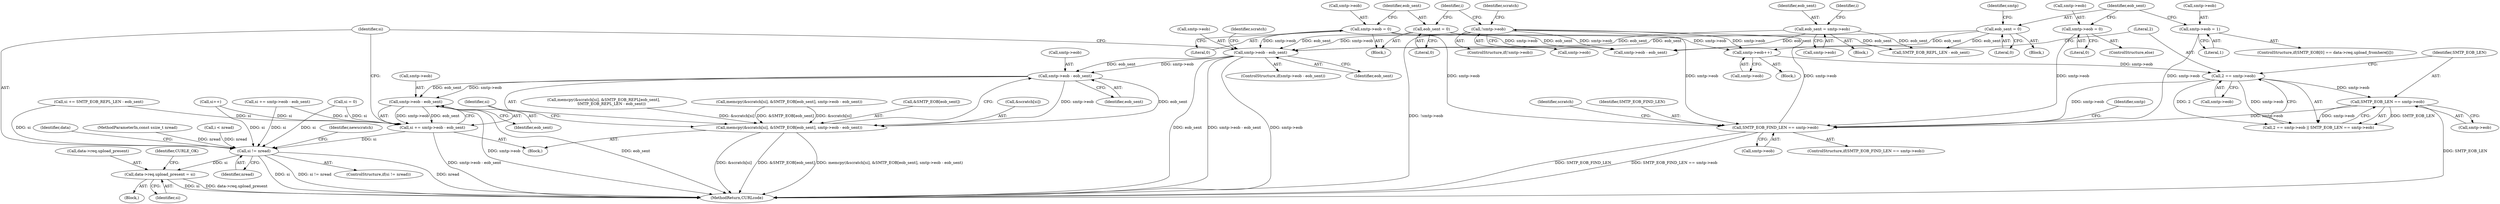 digraph "0_curl_ba1dbd78e5f1ed67c1b8d37ac89d90e5e330b628@pointer" {
"1000357" [label="(Call,smtp->eob - eob_sent)"];
"1000330" [label="(Call,smtp->eob = 0)"];
"1000340" [label="(Call,!smtp->eob)"];
"1000307" [label="(Call,SMTP_EOB_FIND_LEN == smtp->eob)"];
"1000293" [label="(Call,smtp->eob = 0)"];
"1000227" [label="(Call,2 == smtp->eob)"];
"1000221" [label="(Call,smtp->eob++)"];
"1000232" [label="(Call,SMTP_EOB_LEN == smtp->eob)"];
"1000287" [label="(Call,smtp->eob = 1)"];
"1000187" [label="(Call,eob_sent = smtp->eob)"];
"1000335" [label="(Call,eob_sent = 0)"];
"1000298" [label="(Call,eob_sent = 0)"];
"1000372" [label="(Call,smtp->eob - eob_sent)"];
"1000363" [label="(Call,memcpy(&scratch[si], &SMTP_EOB[eob_sent], smtp->eob - eob_sent))"];
"1000379" [label="(Call,smtp->eob - eob_sent)"];
"1000377" [label="(Call,si += smtp->eob - eob_sent)"];
"1000385" [label="(Call,si != nread)"];
"1000405" [label="(Call,data->req.upload_present = si)"];
"1000232" [label="(Call,SMTP_EOB_LEN == smtp->eob)"];
"1000297" [label="(Literal,0)"];
"1000416" [label="(Identifier,CURLE_OK)"];
"1000384" [label="(ControlStructure,if(si != nread))"];
"1000325" [label="(Call,si += SMTP_EOB_REPL_LEN - eob_sent)"];
"1000268" [label="(Call,si += smtp->eob - eob_sent)"];
"1000337" [label="(Literal,0)"];
"1000234" [label="(Call,smtp->eob)"];
"1000312" [label="(Block,)"];
"1000357" [label="(Call,smtp->eob - eob_sent)"];
"1000306" [label="(ControlStructure,if(SMTP_EOB_FIND_LEN == smtp->eob))"];
"1000293" [label="(Call,smtp->eob = 0)"];
"1000313" [label="(Call,memcpy(&scratch[si], &SMTP_EOB_REPL[eob_sent],\n             SMTP_EOB_REPL_LEN - eob_sent))"];
"1000253" [label="(Block,)"];
"1000221" [label="(Call,smtp->eob++)"];
"1000204" [label="(Identifier,i)"];
"1000226" [label="(Call,2 == smtp->eob || SMTP_EOB_LEN == smtp->eob)"];
"1000392" [label="(Identifier,data)"];
"1000385" [label="(Call,si != nread)"];
"1000233" [label="(Identifier,SMTP_EOB_LEN)"];
"1000405" [label="(Call,data->req.upload_present = si)"];
"1000187" [label="(Call,eob_sent = smtp->eob)"];
"1000119" [label="(Block,)"];
"1000292" [label="(ControlStructure,else)"];
"1000294" [label="(Call,smtp->eob)"];
"1000228" [label="(Literal,2)"];
"1000339" [label="(ControlStructure,if(!smtp->eob))"];
"1000356" [label="(ControlStructure,if(smtp->eob - eob_sent))"];
"1000387" [label="(Identifier,nread)"];
"1000300" [label="(Literal,0)"];
"1000330" [label="(Call,smtp->eob = 0)"];
"1000288" [label="(Call,smtp->eob)"];
"1000388" [label="(Block,)"];
"1000188" [label="(Identifier,eob_sent)"];
"1000291" [label="(Literal,1)"];
"1000373" [label="(Call,smtp->eob)"];
"1000361" [label="(Identifier,eob_sent)"];
"1000377" [label="(Call,si += smtp->eob - eob_sent)"];
"1000275" [label="(ControlStructure,if(SMTP_EOB[0] == data->req.upload_fromhere[i]))"];
"1000368" [label="(Call,&SMTP_EOB[eob_sent])"];
"1000386" [label="(Identifier,si)"];
"1000287" [label="(Call,smtp->eob = 1)"];
"1000362" [label="(Block,)"];
"1000376" [label="(Identifier,eob_sent)"];
"1000347" [label="(Call,si++)"];
"1000335" [label="(Call,eob_sent = 0)"];
"1000336" [label="(Identifier,eob_sent)"];
"1000263" [label="(Call,smtp->eob - eob_sent)"];
"1000118" [label="(MethodParameterIn,const ssize_t nread)"];
"1000342" [label="(Identifier,smtp)"];
"1000200" [label="(Call,i < nread)"];
"1000366" [label="(Identifier,scratch)"];
"1000303" [label="(Identifier,smtp)"];
"1000334" [label="(Literal,0)"];
"1000220" [label="(Block,)"];
"1000341" [label="(Call,smtp->eob)"];
"1000299" [label="(Identifier,eob_sent)"];
"1000195" [label="(Identifier,i)"];
"1000298" [label="(Call,eob_sent = 0)"];
"1000316" [label="(Identifier,scratch)"];
"1000417" [label="(MethodReturn,CURLcode)"];
"1000222" [label="(Call,smtp->eob)"];
"1000364" [label="(Call,&scratch[si])"];
"1000309" [label="(Call,smtp->eob)"];
"1000331" [label="(Call,smtp->eob)"];
"1000346" [label="(Identifier,scratch)"];
"1000227" [label="(Call,2 == smtp->eob)"];
"1000411" [label="(Identifier,si)"];
"1000379" [label="(Call,smtp->eob - eob_sent)"];
"1000358" [label="(Call,smtp->eob)"];
"1000372" [label="(Call,smtp->eob - eob_sent)"];
"1000406" [label="(Call,data->req.upload_present)"];
"1000340" [label="(Call,!smtp->eob)"];
"1000322" [label="(Call,SMTP_EOB_REPL_LEN - eob_sent)"];
"1000363" [label="(Call,memcpy(&scratch[si], &SMTP_EOB[eob_sent], smtp->eob - eob_sent))"];
"1000307" [label="(Call,SMTP_EOB_FIND_LEN == smtp->eob)"];
"1000197" [label="(Call,si = 0)"];
"1000378" [label="(Identifier,si)"];
"1000380" [label="(Call,smtp->eob)"];
"1000189" [label="(Call,smtp->eob)"];
"1000229" [label="(Call,smtp->eob)"];
"1000383" [label="(Identifier,eob_sent)"];
"1000308" [label="(Identifier,SMTP_EOB_FIND_LEN)"];
"1000254" [label="(Call,memcpy(&scratch[si], &SMTP_EOB[eob_sent], smtp->eob - eob_sent))"];
"1000414" [label="(Identifier,newscratch)"];
"1000357" -> "1000356"  [label="AST: "];
"1000357" -> "1000361"  [label="CFG: "];
"1000358" -> "1000357"  [label="AST: "];
"1000361" -> "1000357"  [label="AST: "];
"1000366" -> "1000357"  [label="CFG: "];
"1000386" -> "1000357"  [label="CFG: "];
"1000357" -> "1000417"  [label="DDG: eob_sent"];
"1000357" -> "1000417"  [label="DDG: smtp->eob - eob_sent"];
"1000357" -> "1000417"  [label="DDG: smtp->eob"];
"1000330" -> "1000357"  [label="DDG: smtp->eob"];
"1000340" -> "1000357"  [label="DDG: smtp->eob"];
"1000187" -> "1000357"  [label="DDG: eob_sent"];
"1000335" -> "1000357"  [label="DDG: eob_sent"];
"1000298" -> "1000357"  [label="DDG: eob_sent"];
"1000357" -> "1000372"  [label="DDG: smtp->eob"];
"1000357" -> "1000372"  [label="DDG: eob_sent"];
"1000330" -> "1000312"  [label="AST: "];
"1000330" -> "1000334"  [label="CFG: "];
"1000331" -> "1000330"  [label="AST: "];
"1000334" -> "1000330"  [label="AST: "];
"1000336" -> "1000330"  [label="CFG: "];
"1000330" -> "1000221"  [label="DDG: smtp->eob"];
"1000330" -> "1000263"  [label="DDG: smtp->eob"];
"1000330" -> "1000307"  [label="DDG: smtp->eob"];
"1000340" -> "1000339"  [label="AST: "];
"1000340" -> "1000341"  [label="CFG: "];
"1000341" -> "1000340"  [label="AST: "];
"1000346" -> "1000340"  [label="CFG: "];
"1000204" -> "1000340"  [label="CFG: "];
"1000340" -> "1000417"  [label="DDG: !smtp->eob"];
"1000340" -> "1000221"  [label="DDG: smtp->eob"];
"1000340" -> "1000263"  [label="DDG: smtp->eob"];
"1000340" -> "1000307"  [label="DDG: smtp->eob"];
"1000307" -> "1000340"  [label="DDG: smtp->eob"];
"1000307" -> "1000306"  [label="AST: "];
"1000307" -> "1000309"  [label="CFG: "];
"1000308" -> "1000307"  [label="AST: "];
"1000309" -> "1000307"  [label="AST: "];
"1000316" -> "1000307"  [label="CFG: "];
"1000342" -> "1000307"  [label="CFG: "];
"1000307" -> "1000417"  [label="DDG: SMTP_EOB_FIND_LEN == smtp->eob"];
"1000307" -> "1000417"  [label="DDG: SMTP_EOB_FIND_LEN"];
"1000293" -> "1000307"  [label="DDG: smtp->eob"];
"1000227" -> "1000307"  [label="DDG: smtp->eob"];
"1000232" -> "1000307"  [label="DDG: smtp->eob"];
"1000287" -> "1000307"  [label="DDG: smtp->eob"];
"1000293" -> "1000292"  [label="AST: "];
"1000293" -> "1000297"  [label="CFG: "];
"1000294" -> "1000293"  [label="AST: "];
"1000297" -> "1000293"  [label="AST: "];
"1000299" -> "1000293"  [label="CFG: "];
"1000227" -> "1000226"  [label="AST: "];
"1000227" -> "1000229"  [label="CFG: "];
"1000228" -> "1000227"  [label="AST: "];
"1000229" -> "1000227"  [label="AST: "];
"1000233" -> "1000227"  [label="CFG: "];
"1000226" -> "1000227"  [label="CFG: "];
"1000227" -> "1000226"  [label="DDG: 2"];
"1000227" -> "1000226"  [label="DDG: smtp->eob"];
"1000221" -> "1000227"  [label="DDG: smtp->eob"];
"1000227" -> "1000232"  [label="DDG: smtp->eob"];
"1000221" -> "1000220"  [label="AST: "];
"1000221" -> "1000222"  [label="CFG: "];
"1000222" -> "1000221"  [label="AST: "];
"1000228" -> "1000221"  [label="CFG: "];
"1000232" -> "1000226"  [label="AST: "];
"1000232" -> "1000234"  [label="CFG: "];
"1000233" -> "1000232"  [label="AST: "];
"1000234" -> "1000232"  [label="AST: "];
"1000226" -> "1000232"  [label="CFG: "];
"1000232" -> "1000417"  [label="DDG: SMTP_EOB_LEN"];
"1000232" -> "1000226"  [label="DDG: SMTP_EOB_LEN"];
"1000232" -> "1000226"  [label="DDG: smtp->eob"];
"1000287" -> "1000275"  [label="AST: "];
"1000287" -> "1000291"  [label="CFG: "];
"1000288" -> "1000287"  [label="AST: "];
"1000291" -> "1000287"  [label="AST: "];
"1000299" -> "1000287"  [label="CFG: "];
"1000187" -> "1000119"  [label="AST: "];
"1000187" -> "1000189"  [label="CFG: "];
"1000188" -> "1000187"  [label="AST: "];
"1000189" -> "1000187"  [label="AST: "];
"1000195" -> "1000187"  [label="CFG: "];
"1000187" -> "1000263"  [label="DDG: eob_sent"];
"1000187" -> "1000322"  [label="DDG: eob_sent"];
"1000335" -> "1000312"  [label="AST: "];
"1000335" -> "1000337"  [label="CFG: "];
"1000336" -> "1000335"  [label="AST: "];
"1000337" -> "1000335"  [label="AST: "];
"1000204" -> "1000335"  [label="CFG: "];
"1000335" -> "1000263"  [label="DDG: eob_sent"];
"1000335" -> "1000322"  [label="DDG: eob_sent"];
"1000298" -> "1000253"  [label="AST: "];
"1000298" -> "1000300"  [label="CFG: "];
"1000299" -> "1000298"  [label="AST: "];
"1000300" -> "1000298"  [label="AST: "];
"1000303" -> "1000298"  [label="CFG: "];
"1000298" -> "1000263"  [label="DDG: eob_sent"];
"1000298" -> "1000322"  [label="DDG: eob_sent"];
"1000372" -> "1000363"  [label="AST: "];
"1000372" -> "1000376"  [label="CFG: "];
"1000373" -> "1000372"  [label="AST: "];
"1000376" -> "1000372"  [label="AST: "];
"1000363" -> "1000372"  [label="CFG: "];
"1000372" -> "1000363"  [label="DDG: smtp->eob"];
"1000372" -> "1000363"  [label="DDG: eob_sent"];
"1000372" -> "1000379"  [label="DDG: smtp->eob"];
"1000372" -> "1000379"  [label="DDG: eob_sent"];
"1000363" -> "1000362"  [label="AST: "];
"1000364" -> "1000363"  [label="AST: "];
"1000368" -> "1000363"  [label="AST: "];
"1000378" -> "1000363"  [label="CFG: "];
"1000363" -> "1000417"  [label="DDG: &scratch[si]"];
"1000363" -> "1000417"  [label="DDG: &SMTP_EOB[eob_sent]"];
"1000363" -> "1000417"  [label="DDG: memcpy(&scratch[si], &SMTP_EOB[eob_sent], smtp->eob - eob_sent)"];
"1000254" -> "1000363"  [label="DDG: &scratch[si]"];
"1000254" -> "1000363"  [label="DDG: &SMTP_EOB[eob_sent]"];
"1000313" -> "1000363"  [label="DDG: &scratch[si]"];
"1000379" -> "1000377"  [label="AST: "];
"1000379" -> "1000383"  [label="CFG: "];
"1000380" -> "1000379"  [label="AST: "];
"1000383" -> "1000379"  [label="AST: "];
"1000377" -> "1000379"  [label="CFG: "];
"1000379" -> "1000417"  [label="DDG: eob_sent"];
"1000379" -> "1000417"  [label="DDG: smtp->eob"];
"1000379" -> "1000377"  [label="DDG: smtp->eob"];
"1000379" -> "1000377"  [label="DDG: eob_sent"];
"1000377" -> "1000362"  [label="AST: "];
"1000378" -> "1000377"  [label="AST: "];
"1000386" -> "1000377"  [label="CFG: "];
"1000377" -> "1000417"  [label="DDG: smtp->eob - eob_sent"];
"1000325" -> "1000377"  [label="DDG: si"];
"1000268" -> "1000377"  [label="DDG: si"];
"1000347" -> "1000377"  [label="DDG: si"];
"1000197" -> "1000377"  [label="DDG: si"];
"1000377" -> "1000385"  [label="DDG: si"];
"1000385" -> "1000384"  [label="AST: "];
"1000385" -> "1000387"  [label="CFG: "];
"1000386" -> "1000385"  [label="AST: "];
"1000387" -> "1000385"  [label="AST: "];
"1000392" -> "1000385"  [label="CFG: "];
"1000414" -> "1000385"  [label="CFG: "];
"1000385" -> "1000417"  [label="DDG: nread"];
"1000385" -> "1000417"  [label="DDG: si"];
"1000385" -> "1000417"  [label="DDG: si != nread"];
"1000325" -> "1000385"  [label="DDG: si"];
"1000268" -> "1000385"  [label="DDG: si"];
"1000347" -> "1000385"  [label="DDG: si"];
"1000197" -> "1000385"  [label="DDG: si"];
"1000200" -> "1000385"  [label="DDG: nread"];
"1000118" -> "1000385"  [label="DDG: nread"];
"1000385" -> "1000405"  [label="DDG: si"];
"1000405" -> "1000388"  [label="AST: "];
"1000405" -> "1000411"  [label="CFG: "];
"1000406" -> "1000405"  [label="AST: "];
"1000411" -> "1000405"  [label="AST: "];
"1000416" -> "1000405"  [label="CFG: "];
"1000405" -> "1000417"  [label="DDG: si"];
"1000405" -> "1000417"  [label="DDG: data->req.upload_present"];
}
